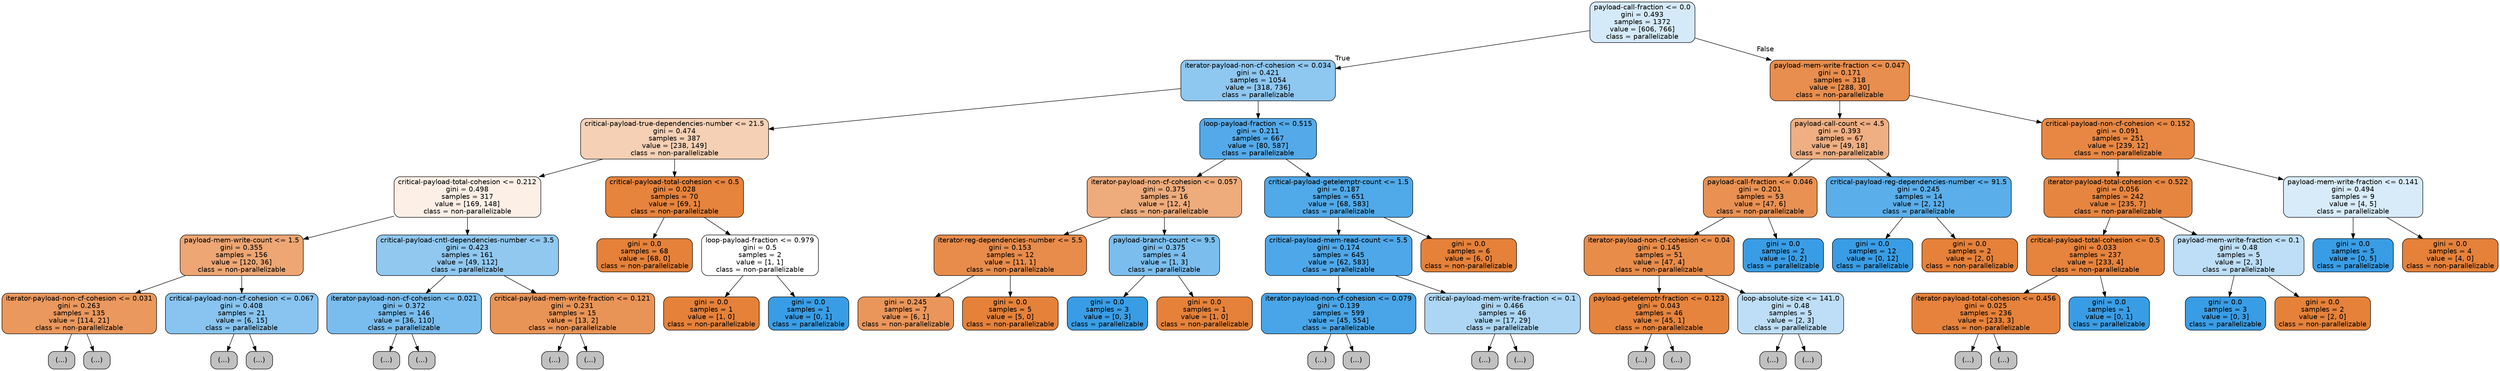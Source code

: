 digraph Tree {
node [shape=box, style="filled, rounded", color="black", fontname=helvetica] ;
edge [fontname=helvetica] ;
0 [label="payload-call-fraction <= 0.0\ngini = 0.493\nsamples = 1372\nvalue = [606, 766]\nclass = parallelizable", fillcolor="#399de535"] ;
1 [label="iterator-payload-non-cf-cohesion <= 0.034\ngini = 0.421\nsamples = 1054\nvalue = [318, 736]\nclass = parallelizable", fillcolor="#399de591"] ;
0 -> 1 [labeldistance=2.5, labelangle=45, headlabel="True"] ;
2 [label="critical-payload-true-dependencies-number <= 21.5\ngini = 0.474\nsamples = 387\nvalue = [238, 149]\nclass = non-parallelizable", fillcolor="#e581395f"] ;
1 -> 2 ;
3 [label="critical-payload-total-cohesion <= 0.212\ngini = 0.498\nsamples = 317\nvalue = [169, 148]\nclass = non-parallelizable", fillcolor="#e5813920"] ;
2 -> 3 ;
4 [label="payload-mem-write-count <= 1.5\ngini = 0.355\nsamples = 156\nvalue = [120, 36]\nclass = non-parallelizable", fillcolor="#e58139b3"] ;
3 -> 4 ;
5 [label="iterator-payload-non-cf-cohesion <= 0.031\ngini = 0.263\nsamples = 135\nvalue = [114, 21]\nclass = non-parallelizable", fillcolor="#e58139d0"] ;
4 -> 5 ;
6 [label="(...)", fillcolor="#C0C0C0"] ;
5 -> 6 ;
19 [label="(...)", fillcolor="#C0C0C0"] ;
5 -> 19 ;
34 [label="critical-payload-non-cf-cohesion <= 0.067\ngini = 0.408\nsamples = 21\nvalue = [6, 15]\nclass = parallelizable", fillcolor="#399de599"] ;
4 -> 34 ;
35 [label="(...)", fillcolor="#C0C0C0"] ;
34 -> 35 ;
40 [label="(...)", fillcolor="#C0C0C0"] ;
34 -> 40 ;
41 [label="critical-payload-cntl-dependencies-number <= 3.5\ngini = 0.423\nsamples = 161\nvalue = [49, 112]\nclass = parallelizable", fillcolor="#399de58f"] ;
3 -> 41 ;
42 [label="iterator-payload-non-cf-cohesion <= 0.021\ngini = 0.372\nsamples = 146\nvalue = [36, 110]\nclass = parallelizable", fillcolor="#399de5ac"] ;
41 -> 42 ;
43 [label="(...)", fillcolor="#C0C0C0"] ;
42 -> 43 ;
60 [label="(...)", fillcolor="#C0C0C0"] ;
42 -> 60 ;
81 [label="critical-payload-mem-write-fraction <= 0.121\ngini = 0.231\nsamples = 15\nvalue = [13, 2]\nclass = non-parallelizable", fillcolor="#e58139d8"] ;
41 -> 81 ;
82 [label="(...)", fillcolor="#C0C0C0"] ;
81 -> 82 ;
83 [label="(...)", fillcolor="#C0C0C0"] ;
81 -> 83 ;
84 [label="critical-payload-total-cohesion <= 0.5\ngini = 0.028\nsamples = 70\nvalue = [69, 1]\nclass = non-parallelizable", fillcolor="#e58139fb"] ;
2 -> 84 ;
85 [label="gini = 0.0\nsamples = 68\nvalue = [68, 0]\nclass = non-parallelizable", fillcolor="#e58139ff"] ;
84 -> 85 ;
86 [label="loop-payload-fraction <= 0.979\ngini = 0.5\nsamples = 2\nvalue = [1, 1]\nclass = non-parallelizable", fillcolor="#e5813900"] ;
84 -> 86 ;
87 [label="gini = 0.0\nsamples = 1\nvalue = [1, 0]\nclass = non-parallelizable", fillcolor="#e58139ff"] ;
86 -> 87 ;
88 [label="gini = 0.0\nsamples = 1\nvalue = [0, 1]\nclass = parallelizable", fillcolor="#399de5ff"] ;
86 -> 88 ;
89 [label="loop-payload-fraction <= 0.515\ngini = 0.211\nsamples = 667\nvalue = [80, 587]\nclass = parallelizable", fillcolor="#399de5dc"] ;
1 -> 89 ;
90 [label="iterator-payload-non-cf-cohesion <= 0.057\ngini = 0.375\nsamples = 16\nvalue = [12, 4]\nclass = non-parallelizable", fillcolor="#e58139aa"] ;
89 -> 90 ;
91 [label="iterator-reg-dependencies-number <= 5.5\ngini = 0.153\nsamples = 12\nvalue = [11, 1]\nclass = non-parallelizable", fillcolor="#e58139e8"] ;
90 -> 91 ;
92 [label="gini = 0.245\nsamples = 7\nvalue = [6, 1]\nclass = non-parallelizable", fillcolor="#e58139d4"] ;
91 -> 92 ;
93 [label="gini = 0.0\nsamples = 5\nvalue = [5, 0]\nclass = non-parallelizable", fillcolor="#e58139ff"] ;
91 -> 93 ;
94 [label="payload-branch-count <= 9.5\ngini = 0.375\nsamples = 4\nvalue = [1, 3]\nclass = parallelizable", fillcolor="#399de5aa"] ;
90 -> 94 ;
95 [label="gini = 0.0\nsamples = 3\nvalue = [0, 3]\nclass = parallelizable", fillcolor="#399de5ff"] ;
94 -> 95 ;
96 [label="gini = 0.0\nsamples = 1\nvalue = [1, 0]\nclass = non-parallelizable", fillcolor="#e58139ff"] ;
94 -> 96 ;
97 [label="critical-payload-getelemptr-count <= 1.5\ngini = 0.187\nsamples = 651\nvalue = [68, 583]\nclass = parallelizable", fillcolor="#399de5e1"] ;
89 -> 97 ;
98 [label="critical-payload-mem-read-count <= 5.5\ngini = 0.174\nsamples = 645\nvalue = [62, 583]\nclass = parallelizable", fillcolor="#399de5e4"] ;
97 -> 98 ;
99 [label="iterator-payload-non-cf-cohesion <= 0.079\ngini = 0.139\nsamples = 599\nvalue = [45, 554]\nclass = parallelizable", fillcolor="#399de5ea"] ;
98 -> 99 ;
100 [label="(...)", fillcolor="#C0C0C0"] ;
99 -> 100 ;
165 [label="(...)", fillcolor="#C0C0C0"] ;
99 -> 165 ;
174 [label="critical-payload-mem-write-fraction <= 0.1\ngini = 0.466\nsamples = 46\nvalue = [17, 29]\nclass = parallelizable", fillcolor="#399de56a"] ;
98 -> 174 ;
175 [label="(...)", fillcolor="#C0C0C0"] ;
174 -> 175 ;
178 [label="(...)", fillcolor="#C0C0C0"] ;
174 -> 178 ;
187 [label="gini = 0.0\nsamples = 6\nvalue = [6, 0]\nclass = non-parallelizable", fillcolor="#e58139ff"] ;
97 -> 187 ;
188 [label="payload-mem-write-fraction <= 0.047\ngini = 0.171\nsamples = 318\nvalue = [288, 30]\nclass = non-parallelizable", fillcolor="#e58139e4"] ;
0 -> 188 [labeldistance=2.5, labelangle=-45, headlabel="False"] ;
189 [label="payload-call-count <= 4.5\ngini = 0.393\nsamples = 67\nvalue = [49, 18]\nclass = non-parallelizable", fillcolor="#e58139a1"] ;
188 -> 189 ;
190 [label="payload-call-fraction <= 0.046\ngini = 0.201\nsamples = 53\nvalue = [47, 6]\nclass = non-parallelizable", fillcolor="#e58139de"] ;
189 -> 190 ;
191 [label="iterator-payload-non-cf-cohesion <= 0.04\ngini = 0.145\nsamples = 51\nvalue = [47, 4]\nclass = non-parallelizable", fillcolor="#e58139e9"] ;
190 -> 191 ;
192 [label="payload-getelemptr-fraction <= 0.123\ngini = 0.043\nsamples = 46\nvalue = [45, 1]\nclass = non-parallelizable", fillcolor="#e58139f9"] ;
191 -> 192 ;
193 [label="(...)", fillcolor="#C0C0C0"] ;
192 -> 193 ;
196 [label="(...)", fillcolor="#C0C0C0"] ;
192 -> 196 ;
197 [label="loop-absolute-size <= 141.0\ngini = 0.48\nsamples = 5\nvalue = [2, 3]\nclass = parallelizable", fillcolor="#399de555"] ;
191 -> 197 ;
198 [label="(...)", fillcolor="#C0C0C0"] ;
197 -> 198 ;
199 [label="(...)", fillcolor="#C0C0C0"] ;
197 -> 199 ;
200 [label="gini = 0.0\nsamples = 2\nvalue = [0, 2]\nclass = parallelizable", fillcolor="#399de5ff"] ;
190 -> 200 ;
201 [label="critical-payload-reg-dependencies-number <= 91.5\ngini = 0.245\nsamples = 14\nvalue = [2, 12]\nclass = parallelizable", fillcolor="#399de5d4"] ;
189 -> 201 ;
202 [label="gini = 0.0\nsamples = 12\nvalue = [0, 12]\nclass = parallelizable", fillcolor="#399de5ff"] ;
201 -> 202 ;
203 [label="gini = 0.0\nsamples = 2\nvalue = [2, 0]\nclass = non-parallelizable", fillcolor="#e58139ff"] ;
201 -> 203 ;
204 [label="critical-payload-non-cf-cohesion <= 0.152\ngini = 0.091\nsamples = 251\nvalue = [239, 12]\nclass = non-parallelizable", fillcolor="#e58139f2"] ;
188 -> 204 ;
205 [label="iterator-payload-total-cohesion <= 0.522\ngini = 0.056\nsamples = 242\nvalue = [235, 7]\nclass = non-parallelizable", fillcolor="#e58139f7"] ;
204 -> 205 ;
206 [label="critical-payload-total-cohesion <= 0.5\ngini = 0.033\nsamples = 237\nvalue = [233, 4]\nclass = non-parallelizable", fillcolor="#e58139fb"] ;
205 -> 206 ;
207 [label="iterator-payload-total-cohesion <= 0.456\ngini = 0.025\nsamples = 236\nvalue = [233, 3]\nclass = non-parallelizable", fillcolor="#e58139fc"] ;
206 -> 207 ;
208 [label="(...)", fillcolor="#C0C0C0"] ;
207 -> 208 ;
213 [label="(...)", fillcolor="#C0C0C0"] ;
207 -> 213 ;
218 [label="gini = 0.0\nsamples = 1\nvalue = [0, 1]\nclass = parallelizable", fillcolor="#399de5ff"] ;
206 -> 218 ;
219 [label="payload-mem-write-fraction <= 0.1\ngini = 0.48\nsamples = 5\nvalue = [2, 3]\nclass = parallelizable", fillcolor="#399de555"] ;
205 -> 219 ;
220 [label="gini = 0.0\nsamples = 3\nvalue = [0, 3]\nclass = parallelizable", fillcolor="#399de5ff"] ;
219 -> 220 ;
221 [label="gini = 0.0\nsamples = 2\nvalue = [2, 0]\nclass = non-parallelizable", fillcolor="#e58139ff"] ;
219 -> 221 ;
222 [label="payload-mem-write-fraction <= 0.141\ngini = 0.494\nsamples = 9\nvalue = [4, 5]\nclass = parallelizable", fillcolor="#399de533"] ;
204 -> 222 ;
223 [label="gini = 0.0\nsamples = 5\nvalue = [0, 5]\nclass = parallelizable", fillcolor="#399de5ff"] ;
222 -> 223 ;
224 [label="gini = 0.0\nsamples = 4\nvalue = [4, 0]\nclass = non-parallelizable", fillcolor="#e58139ff"] ;
222 -> 224 ;
}